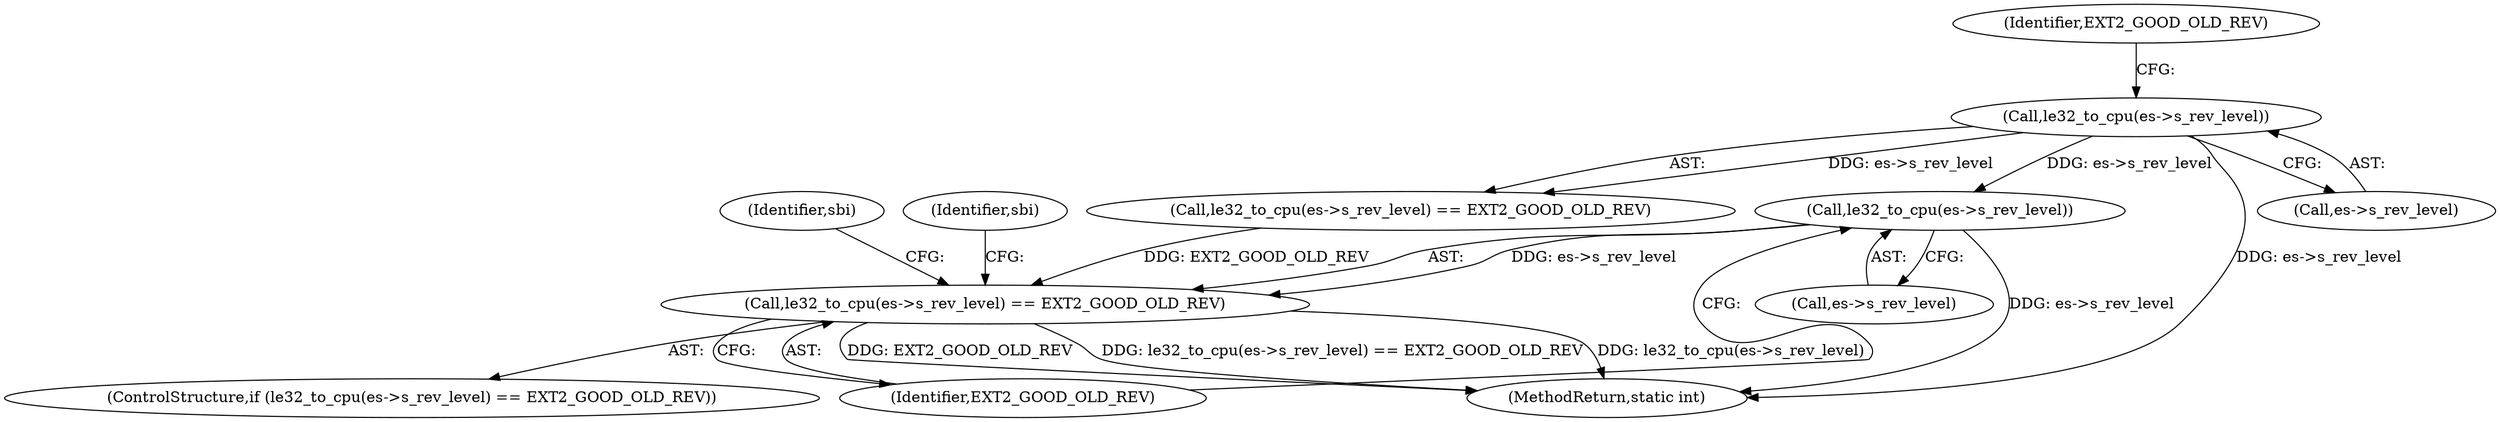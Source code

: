 digraph "0_linux_be0726d33cb8f411945884664924bed3cb8c70ee_0@pointer" {
"1000615" [label="(Call,le32_to_cpu(es->s_rev_level))"];
"1000422" [label="(Call,le32_to_cpu(es->s_rev_level))"];
"1000614" [label="(Call,le32_to_cpu(es->s_rev_level) == EXT2_GOOD_OLD_REV)"];
"1000426" [label="(Identifier,EXT2_GOOD_OLD_REV)"];
"1001382" [label="(MethodReturn,static int)"];
"1000422" [label="(Call,le32_to_cpu(es->s_rev_level))"];
"1000635" [label="(Identifier,sbi)"];
"1000616" [label="(Call,es->s_rev_level)"];
"1000613" [label="(ControlStructure,if (le32_to_cpu(es->s_rev_level) == EXT2_GOOD_OLD_REV))"];
"1000623" [label="(Identifier,sbi)"];
"1000619" [label="(Identifier,EXT2_GOOD_OLD_REV)"];
"1000614" [label="(Call,le32_to_cpu(es->s_rev_level) == EXT2_GOOD_OLD_REV)"];
"1000615" [label="(Call,le32_to_cpu(es->s_rev_level))"];
"1000423" [label="(Call,es->s_rev_level)"];
"1000421" [label="(Call,le32_to_cpu(es->s_rev_level) == EXT2_GOOD_OLD_REV)"];
"1000615" -> "1000614"  [label="AST: "];
"1000615" -> "1000616"  [label="CFG: "];
"1000616" -> "1000615"  [label="AST: "];
"1000619" -> "1000615"  [label="CFG: "];
"1000615" -> "1001382"  [label="DDG: es->s_rev_level"];
"1000615" -> "1000614"  [label="DDG: es->s_rev_level"];
"1000422" -> "1000615"  [label="DDG: es->s_rev_level"];
"1000422" -> "1000421"  [label="AST: "];
"1000422" -> "1000423"  [label="CFG: "];
"1000423" -> "1000422"  [label="AST: "];
"1000426" -> "1000422"  [label="CFG: "];
"1000422" -> "1001382"  [label="DDG: es->s_rev_level"];
"1000422" -> "1000421"  [label="DDG: es->s_rev_level"];
"1000614" -> "1000613"  [label="AST: "];
"1000614" -> "1000619"  [label="CFG: "];
"1000619" -> "1000614"  [label="AST: "];
"1000623" -> "1000614"  [label="CFG: "];
"1000635" -> "1000614"  [label="CFG: "];
"1000614" -> "1001382"  [label="DDG: le32_to_cpu(es->s_rev_level) == EXT2_GOOD_OLD_REV"];
"1000614" -> "1001382"  [label="DDG: le32_to_cpu(es->s_rev_level)"];
"1000614" -> "1001382"  [label="DDG: EXT2_GOOD_OLD_REV"];
"1000421" -> "1000614"  [label="DDG: EXT2_GOOD_OLD_REV"];
}
